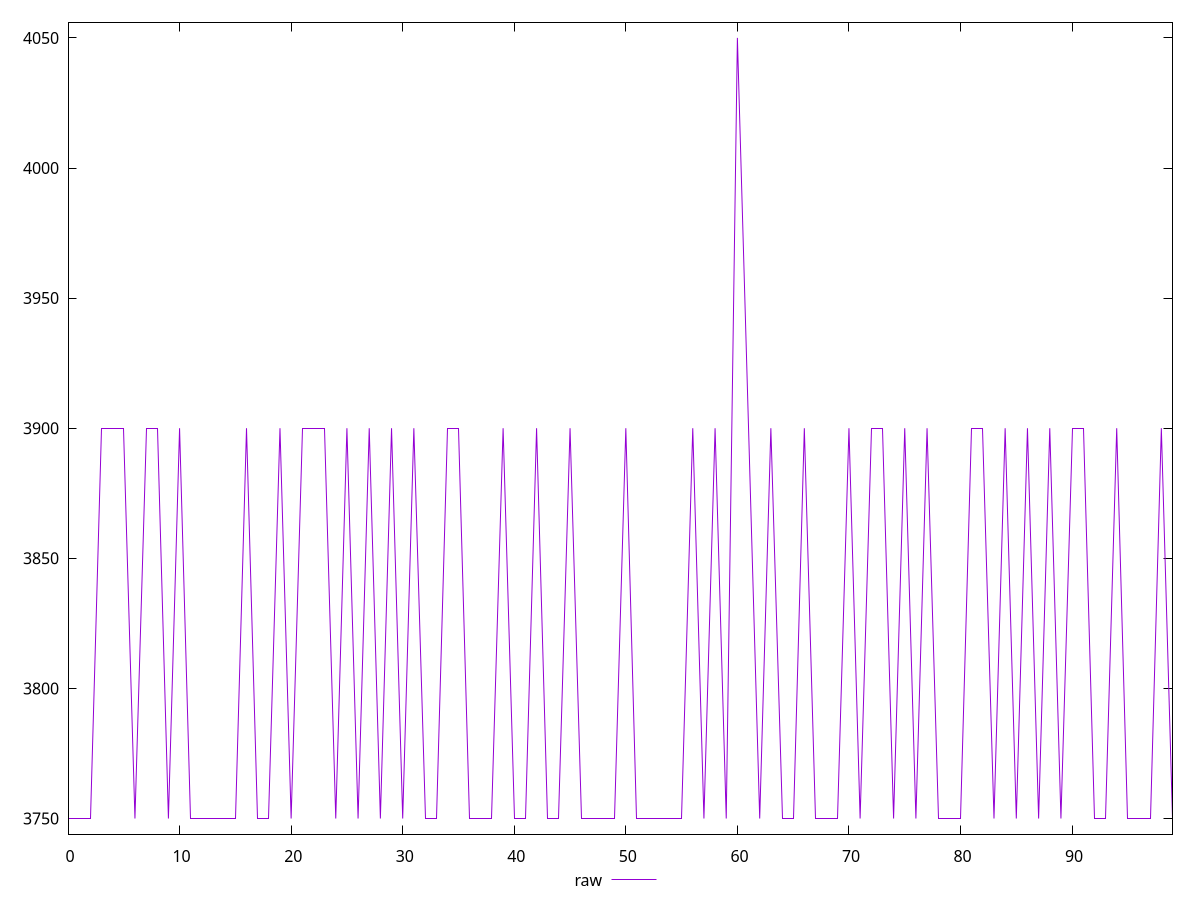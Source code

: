 reset

$raw <<EOF
0 3750
1 3750
2 3750
3 3900
4 3900
5 3900
6 3750
7 3900
8 3900
9 3750
10 3900
11 3750
12 3750
13 3750
14 3750
15 3750
16 3900
17 3750
18 3750
19 3900
20 3750
21 3900
22 3900
23 3900
24 3750
25 3900
26 3750
27 3900
28 3750
29 3900
30 3750
31 3900
32 3750
33 3750
34 3900
35 3900
36 3750
37 3750
38 3750
39 3900
40 3750
41 3750
42 3900
43 3750
44 3750
45 3900
46 3750
47 3750
48 3750
49 3750
50 3900
51 3750
52 3750
53 3750
54 3750
55 3750
56 3900
57 3750
58 3900
59 3750
60 4050
61 3900
62 3750
63 3900
64 3750
65 3750
66 3900
67 3750
68 3750
69 3750
70 3900
71 3750
72 3900
73 3900
74 3750
75 3900
76 3750
77 3900
78 3750
79 3750
80 3750
81 3900
82 3900
83 3750
84 3900
85 3750
86 3900
87 3750
88 3900
89 3750
90 3900
91 3900
92 3750
93 3750
94 3900
95 3750
96 3750
97 3750
98 3900
99 3750
EOF

set key outside below
set xrange [0:99]
set yrange [3744:4056]
set trange [3744:4056]
set terminal svg size 640, 500 enhanced background rgb 'white'
set output "reports/report_00033_2021-03-01T14-23-16.841Z/uses-text-compression/samples/astro-inner/raw/values.svg"

plot $raw title "raw" with line

reset
